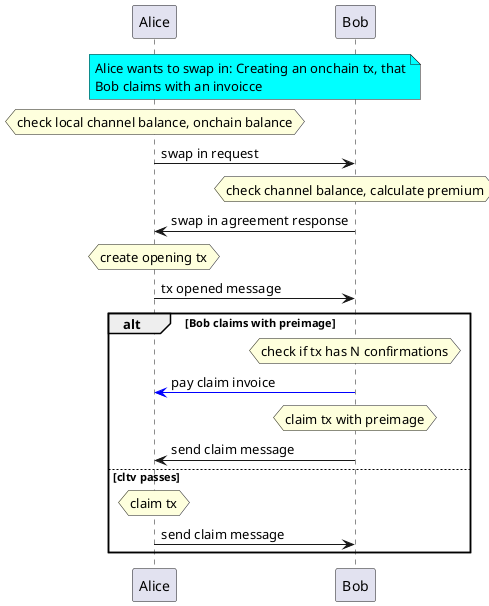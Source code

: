 @startuml SwapIn
note over Alice, Bob #aqua
Alice wants to swap in: Creating an onchain tx, that
Bob claims with an invoicce
end note
hnote over Alice: check local channel balance, onchain balance
Alice -> Bob : swap in request
hnote over Bob: check channel balance, calculate premium
Bob -> Alice : swap in agreement response
hnote over Alice: create opening tx
Alice -> Bob : tx opened message
alt Bob claims with preimage
hnote over Bob: check if tx has N confirmations
Bob [#blue]-> Alice: pay claim invoice
hnote over Bob: claim tx with preimage
Bob -> Alice: send claim message
else cltv passes
hnote over Alice: claim tx
Alice -> Bob: send claim message
end
@enduml
